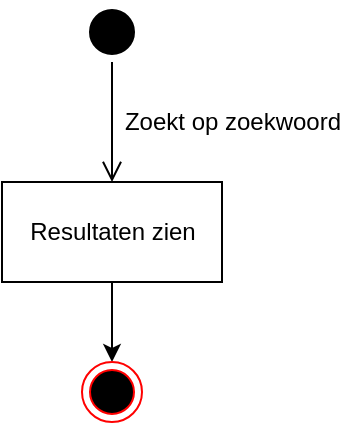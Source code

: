 <mxfile version="15.9.6" type="device"><diagram id="a1RjDbZs4LNoB-kv1OUH" name="Page-1"><mxGraphModel dx="1422" dy="780" grid="1" gridSize="10" guides="1" tooltips="1" connect="1" arrows="1" fold="1" page="1" pageScale="1" pageWidth="827" pageHeight="1169" math="0" shadow="0"><root><mxCell id="0"/><mxCell id="1" parent="0"/><mxCell id="nBXY-ulbqmcNBFb-AGOv-2" value="" style="ellipse;html=1;shape=startState;fillColor=#000000;strokeColor=#000000;" vertex="1" parent="1"><mxGeometry x="399" y="100" width="30" height="30" as="geometry"/></mxCell><mxCell id="nBXY-ulbqmcNBFb-AGOv-3" value="" style="edgeStyle=orthogonalEdgeStyle;html=1;verticalAlign=bottom;endArrow=open;endSize=8;strokeColor=#000000;rounded=0;" edge="1" source="nBXY-ulbqmcNBFb-AGOv-2" parent="1"><mxGeometry relative="1" as="geometry"><mxPoint x="414" y="190" as="targetPoint"/></mxGeometry></mxCell><mxCell id="nBXY-ulbqmcNBFb-AGOv-4" value="Zoekt op zoekwoord" style="text;html=1;align=center;verticalAlign=middle;resizable=0;points=[];autosize=1;strokeColor=none;fillColor=none;" vertex="1" parent="1"><mxGeometry x="414" y="150" width="120" height="20" as="geometry"/></mxCell><mxCell id="nBXY-ulbqmcNBFb-AGOv-8" style="edgeStyle=orthogonalEdgeStyle;rounded=0;orthogonalLoop=1;jettySize=auto;html=1;entryX=0.5;entryY=0;entryDx=0;entryDy=0;strokeColor=#000000;" edge="1" parent="1" source="nBXY-ulbqmcNBFb-AGOv-5" target="nBXY-ulbqmcNBFb-AGOv-6"><mxGeometry relative="1" as="geometry"/></mxCell><mxCell id="nBXY-ulbqmcNBFb-AGOv-5" value="Resultaten zien" style="html=1;strokeColor=#000000;" vertex="1" parent="1"><mxGeometry x="359" y="190" width="110" height="50" as="geometry"/></mxCell><mxCell id="nBXY-ulbqmcNBFb-AGOv-6" value="" style="ellipse;html=1;shape=endState;fillColor=#000000;strokeColor=#ff0000;" vertex="1" parent="1"><mxGeometry x="399" y="280" width="30" height="30" as="geometry"/></mxCell></root></mxGraphModel></diagram></mxfile>